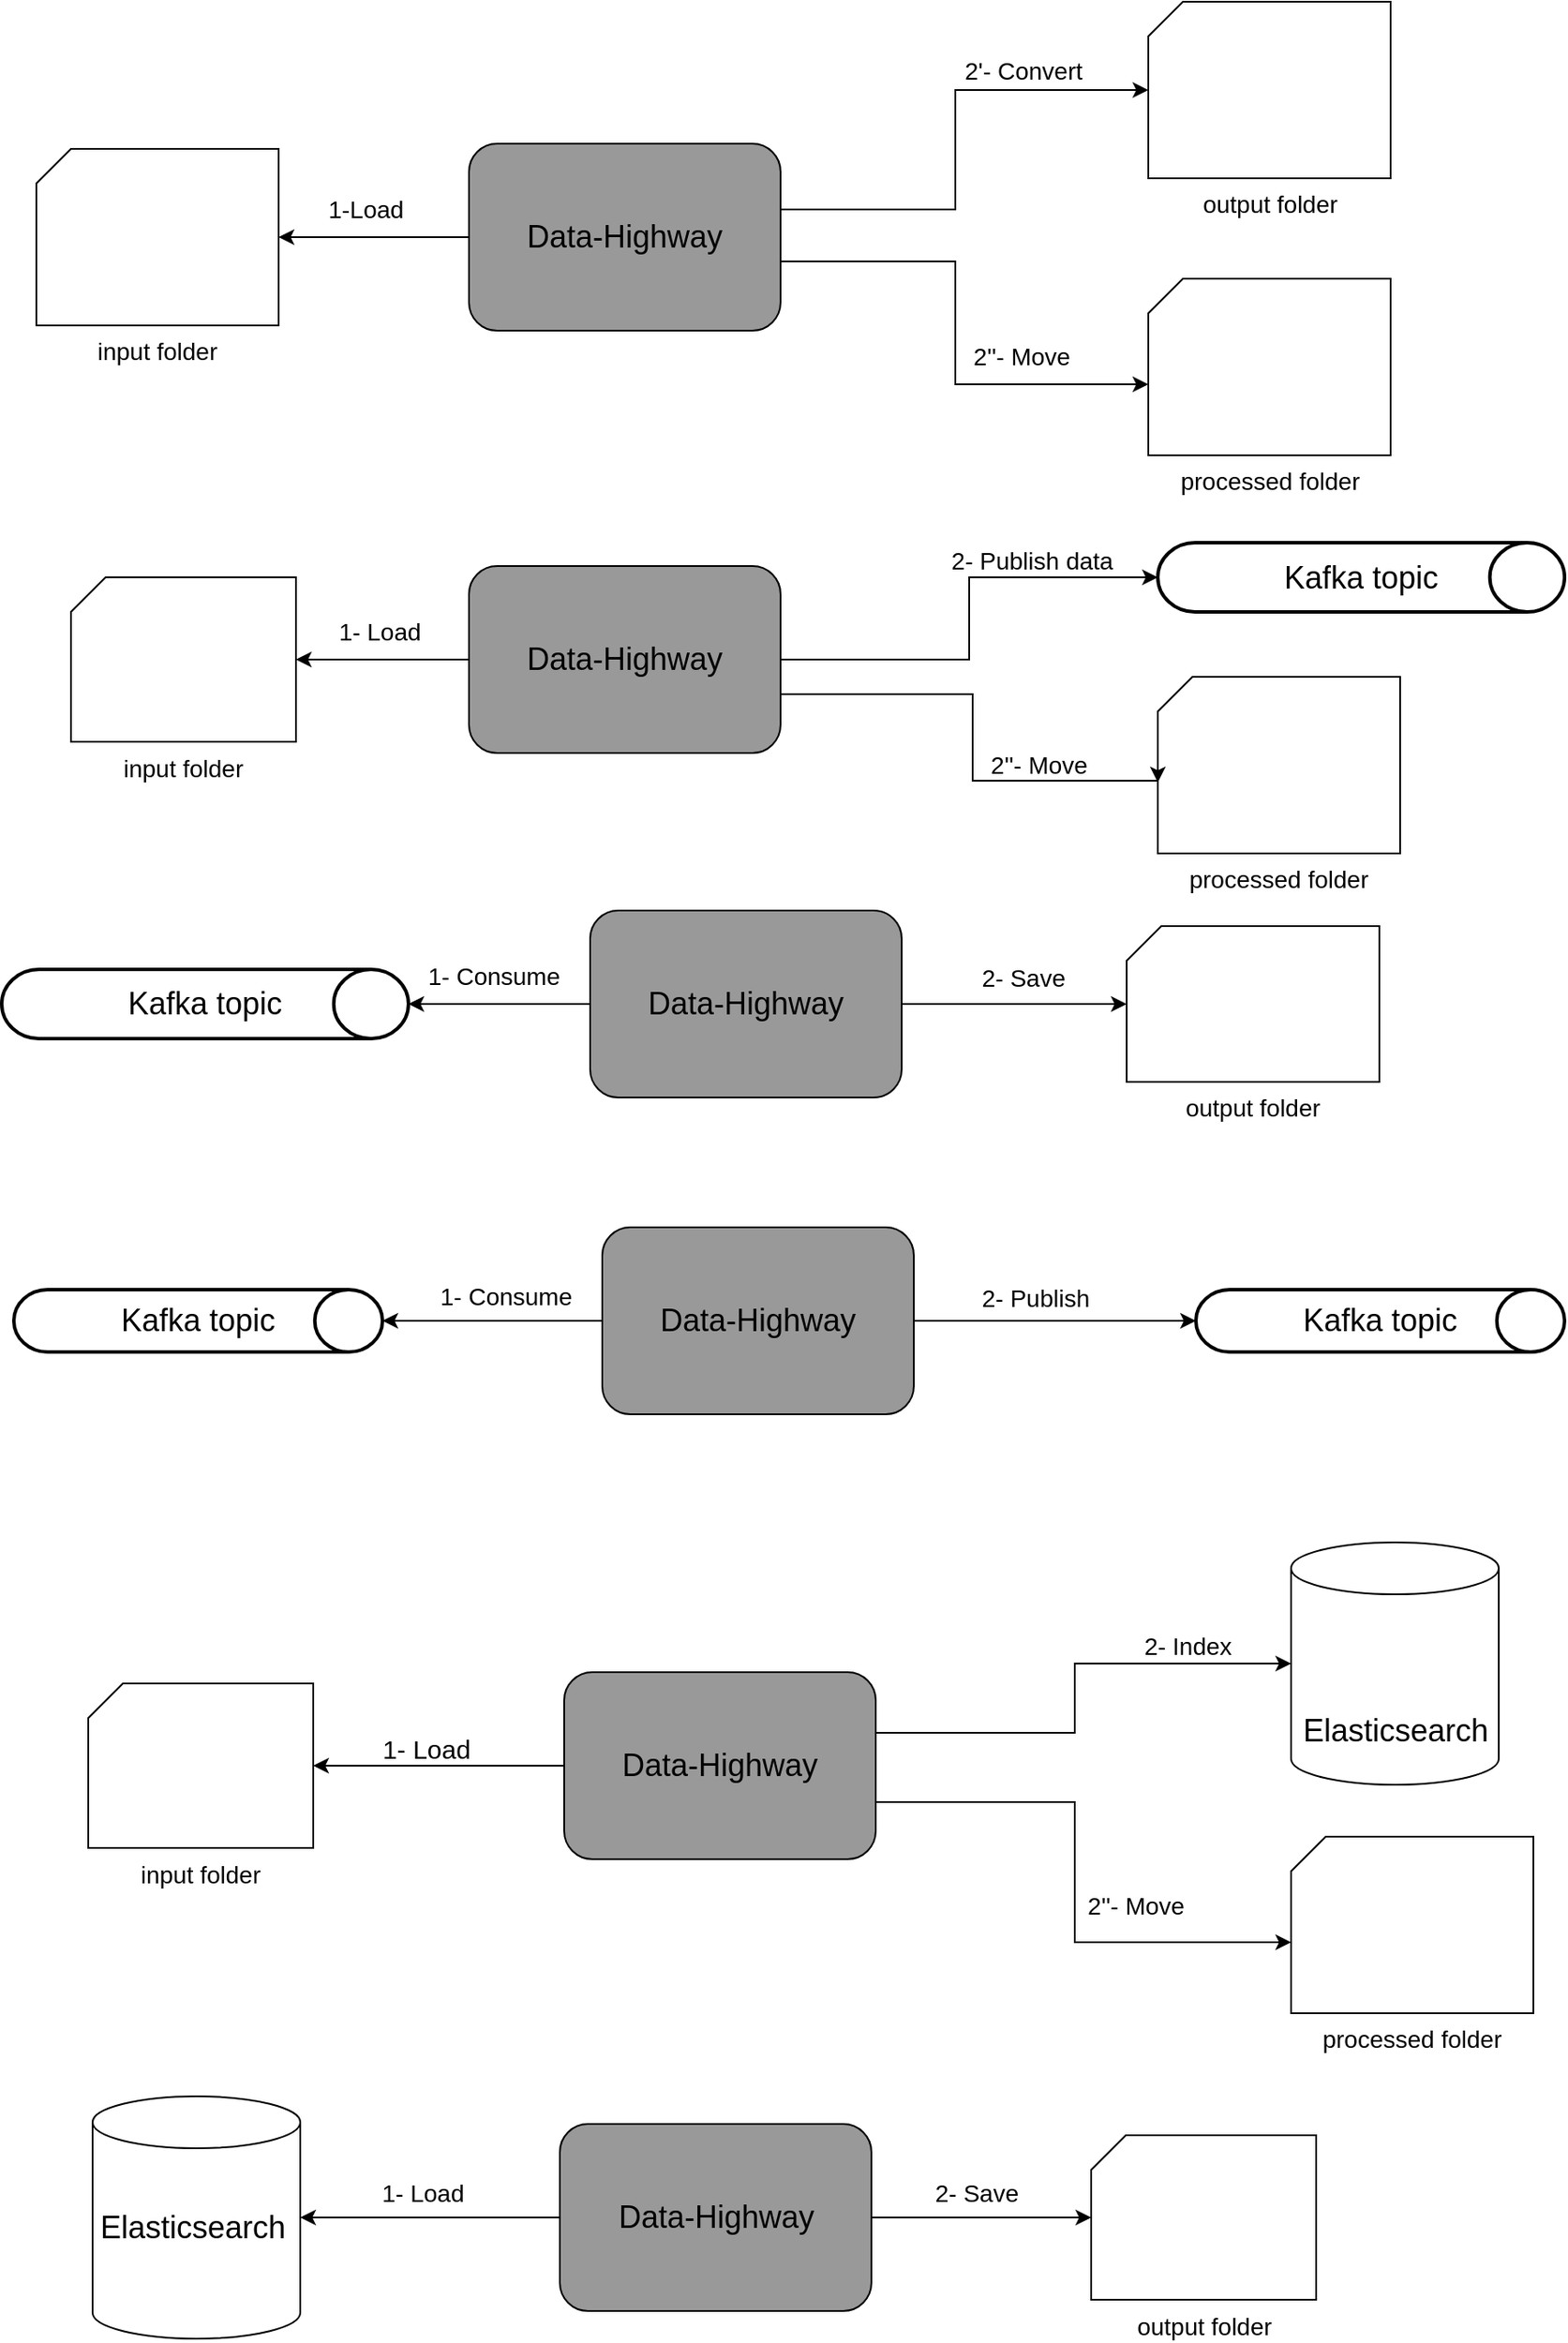 <mxfile version="14.9.3" type="device"><diagram id="F10wvaURb2_YnNM8vk-V" name="Page-1"><mxGraphModel dx="1350" dy="793" grid="1" gridSize="10" guides="1" tooltips="1" connect="1" arrows="1" fold="1" page="1" pageScale="1" pageWidth="850" pageHeight="1100" math="0" shadow="0"><root><mxCell id="0"/><mxCell id="1" parent="0"/><mxCell id="DIjdER45JpJv1hppfUgC-3" style="edgeStyle=orthogonalEdgeStyle;rounded=0;orthogonalLoop=1;jettySize=auto;html=1;" parent="1" target="DIjdER45JpJv1hppfUgC-2" edge="1"><mxGeometry relative="1" as="geometry"><mxPoint x="460" y="150" as="sourcePoint"/><Array as="points"><mxPoint x="460" y="150"/><mxPoint x="571" y="150"/><mxPoint x="571" y="81"/></Array></mxGeometry></mxCell><mxCell id="DIjdER45JpJv1hppfUgC-2" value="&lt;font style=&quot;font-size: 14px&quot;&gt;output folder&lt;/font&gt;" style="verticalLabelPosition=bottom;verticalAlign=top;html=1;shape=card;whiteSpace=wrap;size=20;arcSize=12;" parent="1" vertex="1"><mxGeometry x="682.5" y="30" width="140" height="102" as="geometry"/></mxCell><mxCell id="DIjdER45JpJv1hppfUgC-4" value="&lt;font style=&quot;font-size: 14px&quot;&gt;2'- Convert&lt;/font&gt;" style="text;html=1;align=center;verticalAlign=middle;resizable=0;points=[];autosize=1;" parent="1" vertex="1"><mxGeometry x="570" y="60" width="80" height="20" as="geometry"/></mxCell><mxCell id="DIjdER45JpJv1hppfUgC-8" value="&lt;font style=&quot;font-size: 14px&quot;&gt;2''- Move&lt;/font&gt;" style="text;html=1;align=center;verticalAlign=middle;resizable=0;points=[];autosize=1;" parent="1" vertex="1"><mxGeometry x="574" y="225" width="70" height="20" as="geometry"/></mxCell><mxCell id="DIjdER45JpJv1hppfUgC-9" value="&lt;font style=&quot;font-size: 18px&quot;&gt;Kafka topic&lt;/font&gt;" style="strokeWidth=2;html=1;shape=mxgraph.flowchart.direct_data;whiteSpace=wrap;" parent="1" vertex="1"><mxGeometry x="688" y="342.5" width="235" height="40" as="geometry"/></mxCell><mxCell id="DIjdER45JpJv1hppfUgC-12" style="edgeStyle=orthogonalEdgeStyle;rounded=0;orthogonalLoop=1;jettySize=auto;html=1;" parent="1" source="DIjdER45JpJv1hppfUgC-25" target="DIjdER45JpJv1hppfUgC-9" edge="1"><mxGeometry relative="1" as="geometry"/></mxCell><mxCell id="DIjdER45JpJv1hppfUgC-11" value="&lt;font style=&quot;font-size: 14px&quot;&gt;input folder&lt;/font&gt;" style="verticalLabelPosition=bottom;verticalAlign=top;html=1;shape=card;whiteSpace=wrap;size=20;arcSize=12;" parent="1" vertex="1"><mxGeometry x="60" y="362.5" width="130" height="95" as="geometry"/></mxCell><mxCell id="DIjdER45JpJv1hppfUgC-13" value="&lt;font style=&quot;font-size: 18px&quot;&gt;Kafka topic&lt;/font&gt;" style="strokeWidth=2;html=1;shape=mxgraph.flowchart.direct_data;whiteSpace=wrap;" parent="1" vertex="1"><mxGeometry x="20" y="589" width="235" height="40" as="geometry"/></mxCell><mxCell id="DIjdER45JpJv1hppfUgC-14" style="edgeStyle=orthogonalEdgeStyle;rounded=0;orthogonalLoop=1;jettySize=auto;html=1;exitX=1;exitY=0.5;exitDx=0;exitDy=0;exitPerimeter=0;" parent="1" source="DIjdER45JpJv1hppfUgC-27" target="DIjdER45JpJv1hppfUgC-15" edge="1"><mxGeometry relative="1" as="geometry"><mxPoint x="294" y="594" as="sourcePoint"/></mxGeometry></mxCell><mxCell id="DIjdER45JpJv1hppfUgC-15" value="&lt;font style=&quot;font-size: 14px&quot;&gt;output folder&lt;/font&gt;" style="verticalLabelPosition=bottom;verticalAlign=top;html=1;shape=card;whiteSpace=wrap;size=20;arcSize=12;" parent="1" vertex="1"><mxGeometry x="670" y="564" width="146" height="90" as="geometry"/></mxCell><mxCell id="DIjdER45JpJv1hppfUgC-16" value="&lt;font style=&quot;font-size: 14px&quot;&gt;2- Publish data&lt;/font&gt;" style="text;html=1;align=center;verticalAlign=middle;resizable=0;points=[];autosize=1;" parent="1" vertex="1"><mxGeometry x="560" y="342.5" width="110" height="20" as="geometry"/></mxCell><mxCell id="DIjdER45JpJv1hppfUgC-17" value="&lt;font style=&quot;font-size: 14px&quot;&gt;1- Consume&lt;/font&gt;" style="text;html=1;align=center;verticalAlign=middle;resizable=0;points=[];autosize=1;" parent="1" vertex="1"><mxGeometry x="259" y="583" width="90" height="20" as="geometry"/></mxCell><mxCell id="DIjdER45JpJv1hppfUgC-18" value="&lt;font style=&quot;font-size: 14px&quot;&gt;input folder&lt;/font&gt;" style="verticalLabelPosition=bottom;verticalAlign=top;html=1;shape=card;whiteSpace=wrap;size=20;arcSize=12;" parent="1" vertex="1"><mxGeometry x="40" y="115" width="140" height="102" as="geometry"/></mxCell><mxCell id="DIjdER45JpJv1hppfUgC-19" value="&lt;font style=&quot;font-size: 14px&quot;&gt;processed folder&lt;/font&gt;" style="verticalLabelPosition=bottom;verticalAlign=top;html=1;shape=card;whiteSpace=wrap;size=20;arcSize=12;" parent="1" vertex="1"><mxGeometry x="682.5" y="190" width="140" height="102" as="geometry"/></mxCell><mxCell id="DIjdER45JpJv1hppfUgC-21" style="edgeStyle=orthogonalEdgeStyle;rounded=0;orthogonalLoop=1;jettySize=auto;html=1;entryX=0;entryY=0;entryDx=0;entryDy=61;entryPerimeter=0;" parent="1" target="DIjdER45JpJv1hppfUgC-19" edge="1"><mxGeometry relative="1" as="geometry"><mxPoint x="460" y="180" as="sourcePoint"/><mxPoint x="570" y="240" as="targetPoint"/><Array as="points"><mxPoint x="460" y="180"/><mxPoint x="571" y="180"/><mxPoint x="571" y="251"/></Array></mxGeometry></mxCell><mxCell id="DIjdER45JpJv1hppfUgC-23" style="edgeStyle=orthogonalEdgeStyle;rounded=0;orthogonalLoop=1;jettySize=auto;html=1;entryX=1;entryY=0.5;entryDx=0;entryDy=0;entryPerimeter=0;" parent="1" source="DIjdER45JpJv1hppfUgC-22" target="DIjdER45JpJv1hppfUgC-18" edge="1"><mxGeometry relative="1" as="geometry"/></mxCell><mxCell id="DIjdER45JpJv1hppfUgC-22" value="&lt;font style=&quot;font-size: 18px&quot;&gt;Data-Highway&lt;/font&gt;" style="rounded=1;whiteSpace=wrap;html=1;fillColor=#999999;" parent="1" vertex="1"><mxGeometry x="290" y="112" width="180" height="108" as="geometry"/></mxCell><mxCell id="DIjdER45JpJv1hppfUgC-24" value="&lt;font style=&quot;font-size: 14px&quot;&gt;1-Load&lt;/font&gt;" style="text;html=1;align=center;verticalAlign=middle;resizable=0;points=[];autosize=1;" parent="1" vertex="1"><mxGeometry x="200" y="140" width="60" height="20" as="geometry"/></mxCell><mxCell id="DKGWi6vxhXOXM3L-PrIu-2" style="edgeStyle=orthogonalEdgeStyle;rounded=0;orthogonalLoop=1;jettySize=auto;html=1;exitX=0;exitY=0.5;exitDx=0;exitDy=0;" parent="1" source="DIjdER45JpJv1hppfUgC-25" target="DIjdER45JpJv1hppfUgC-11" edge="1"><mxGeometry relative="1" as="geometry"/></mxCell><mxCell id="DIjdER45JpJv1hppfUgC-25" value="&lt;font style=&quot;font-size: 18px&quot;&gt;Data-Highway&lt;/font&gt;" style="rounded=1;whiteSpace=wrap;html=1;fillColor=#999999;" parent="1" vertex="1"><mxGeometry x="290" y="356" width="180" height="108" as="geometry"/></mxCell><mxCell id="DKGWi6vxhXOXM3L-PrIu-3" style="edgeStyle=orthogonalEdgeStyle;rounded=0;orthogonalLoop=1;jettySize=auto;html=1;entryX=1;entryY=0.5;entryDx=0;entryDy=0;entryPerimeter=0;" parent="1" source="DIjdER45JpJv1hppfUgC-27" target="DIjdER45JpJv1hppfUgC-13" edge="1"><mxGeometry relative="1" as="geometry"/></mxCell><mxCell id="DIjdER45JpJv1hppfUgC-27" value="&lt;font style=&quot;font-size: 18px&quot;&gt;Data-Highway&lt;/font&gt;" style="rounded=1;whiteSpace=wrap;html=1;fillColor=#999999;" parent="1" vertex="1"><mxGeometry x="360" y="555" width="180" height="108" as="geometry"/></mxCell><mxCell id="DIjdER45JpJv1hppfUgC-29" value="&lt;font style=&quot;font-size: 14px&quot;&gt;1- Load&amp;nbsp;&lt;/font&gt;" style="text;html=1;align=center;verticalAlign=middle;resizable=0;points=[];autosize=1;" parent="1" vertex="1"><mxGeometry x="205" y="384" width="70" height="20" as="geometry"/></mxCell><mxCell id="DIjdER45JpJv1hppfUgC-30" value="&lt;font style=&quot;font-size: 14px&quot;&gt;2- Save&lt;/font&gt;" style="text;html=1;align=center;verticalAlign=middle;resizable=0;points=[];autosize=1;" parent="1" vertex="1"><mxGeometry x="580" y="584" width="60" height="20" as="geometry"/></mxCell><mxCell id="DIjdER45JpJv1hppfUgC-31" value="&lt;font style=&quot;font-size: 18px&quot;&gt;Kafka topic&lt;/font&gt;" style="strokeWidth=2;html=1;shape=mxgraph.flowchart.direct_data;whiteSpace=wrap;" parent="1" vertex="1"><mxGeometry x="27" y="774" width="213" height="36" as="geometry"/></mxCell><mxCell id="DIjdER45JpJv1hppfUgC-32" style="edgeStyle=orthogonalEdgeStyle;rounded=0;orthogonalLoop=1;jettySize=auto;html=1;exitX=1;exitY=0.5;exitDx=0;exitDy=0;exitPerimeter=0;entryX=0;entryY=0.5;entryDx=0;entryDy=0;entryPerimeter=0;" parent="1" source="DIjdER45JpJv1hppfUgC-35" target="DIjdER45JpJv1hppfUgC-38" edge="1"><mxGeometry relative="1" as="geometry"><mxPoint x="301" y="779" as="sourcePoint"/><mxPoint x="677" y="794" as="targetPoint"/></mxGeometry></mxCell><mxCell id="DIjdER45JpJv1hppfUgC-34" value="&lt;font style=&quot;font-size: 14px&quot;&gt;1- Consume&lt;/font&gt;" style="text;html=1;align=center;verticalAlign=middle;resizable=0;points=[];autosize=1;" parent="1" vertex="1"><mxGeometry x="266" y="768" width="90" height="20" as="geometry"/></mxCell><mxCell id="DKGWi6vxhXOXM3L-PrIu-4" style="edgeStyle=orthogonalEdgeStyle;rounded=0;orthogonalLoop=1;jettySize=auto;html=1;exitX=0;exitY=0.5;exitDx=0;exitDy=0;entryX=1;entryY=0.5;entryDx=0;entryDy=0;entryPerimeter=0;" parent="1" source="DIjdER45JpJv1hppfUgC-35" target="DIjdER45JpJv1hppfUgC-31" edge="1"><mxGeometry relative="1" as="geometry"/></mxCell><mxCell id="DIjdER45JpJv1hppfUgC-35" value="&lt;font style=&quot;font-size: 18px&quot;&gt;Data-Highway&lt;/font&gt;" style="rounded=1;whiteSpace=wrap;html=1;fillColor=#999999;" parent="1" vertex="1"><mxGeometry x="367" y="738" width="180" height="108" as="geometry"/></mxCell><mxCell id="DIjdER45JpJv1hppfUgC-37" value="&lt;font style=&quot;font-size: 14px&quot;&gt;2- Publish&lt;/font&gt;" style="text;html=1;align=center;verticalAlign=middle;resizable=0;points=[];autosize=1;" parent="1" vertex="1"><mxGeometry x="577" y="769" width="80" height="20" as="geometry"/></mxCell><mxCell id="DIjdER45JpJv1hppfUgC-38" value="&lt;font style=&quot;font-size: 18px&quot;&gt;Kafka topic&lt;/font&gt;" style="strokeWidth=2;html=1;shape=mxgraph.flowchart.direct_data;whiteSpace=wrap;" parent="1" vertex="1"><mxGeometry x="710" y="774" width="213" height="36" as="geometry"/></mxCell><mxCell id="DKGWi6vxhXOXM3L-PrIu-5" value="" style="shape=cylinder3;whiteSpace=wrap;html=1;boundedLbl=1;backgroundOutline=1;size=15;" parent="1" vertex="1"><mxGeometry x="765" y="920" width="120" height="140" as="geometry"/></mxCell><mxCell id="DKGWi6vxhXOXM3L-PrIu-6" value="&lt;font style=&quot;font-size: 18px&quot;&gt;Elasticsearch&lt;/font&gt;" style="text;html=1;align=center;verticalAlign=middle;resizable=0;points=[];autosize=1;" parent="1" vertex="1"><mxGeometry x="765" y="1019" width="120" height="20" as="geometry"/></mxCell><mxCell id="DKGWi6vxhXOXM3L-PrIu-8" style="edgeStyle=orthogonalEdgeStyle;rounded=0;orthogonalLoop=1;jettySize=auto;html=1;entryX=0;entryY=0.5;entryDx=0;entryDy=0;entryPerimeter=0;" parent="1" source="DKGWi6vxhXOXM3L-PrIu-7" target="DKGWi6vxhXOXM3L-PrIu-5" edge="1"><mxGeometry relative="1" as="geometry"><Array as="points"><mxPoint x="640" y="1030"/><mxPoint x="640" y="990"/></Array></mxGeometry></mxCell><mxCell id="DKGWi6vxhXOXM3L-PrIu-7" value="&lt;font style=&quot;font-size: 18px&quot;&gt;Data-Highway&lt;/font&gt;" style="rounded=1;whiteSpace=wrap;html=1;fillColor=#999999;" parent="1" vertex="1"><mxGeometry x="345" y="995" width="180" height="108" as="geometry"/></mxCell><mxCell id="DKGWi6vxhXOXM3L-PrIu-9" value="&lt;font style=&quot;font-size: 14px&quot;&gt;2- Index&lt;/font&gt;" style="text;html=1;align=center;verticalAlign=middle;resizable=0;points=[];autosize=1;" parent="1" vertex="1"><mxGeometry x="670" y="970" width="70" height="20" as="geometry"/></mxCell><mxCell id="DKGWi6vxhXOXM3L-PrIu-10" value="&lt;font style=&quot;font-size: 14px&quot;&gt;input folder&lt;/font&gt;" style="verticalLabelPosition=bottom;verticalAlign=top;html=1;shape=card;whiteSpace=wrap;size=20;arcSize=12;" parent="1" vertex="1"><mxGeometry x="70" y="1001.5" width="130" height="95" as="geometry"/></mxCell><mxCell id="DKGWi6vxhXOXM3L-PrIu-11" style="edgeStyle=orthogonalEdgeStyle;rounded=0;orthogonalLoop=1;jettySize=auto;html=1;" parent="1" source="DKGWi6vxhXOXM3L-PrIu-7" target="DKGWi6vxhXOXM3L-PrIu-10" edge="1"><mxGeometry relative="1" as="geometry"><mxPoint x="300" y="1049" as="sourcePoint"/></mxGeometry></mxCell><mxCell id="DKGWi6vxhXOXM3L-PrIu-12" value="&lt;font style=&quot;font-size: 15px&quot;&gt;1- Load&lt;/font&gt;" style="text;html=1;align=center;verticalAlign=middle;resizable=0;points=[];autosize=1;" parent="1" vertex="1"><mxGeometry x="230" y="1029" width="70" height="20" as="geometry"/></mxCell><mxCell id="dCnAp-vJwdyd0kNVElYG-1" value="" style="shape=cylinder3;whiteSpace=wrap;html=1;boundedLbl=1;backgroundOutline=1;size=15;" parent="1" vertex="1"><mxGeometry x="72.5" y="1240" width="120" height="140" as="geometry"/></mxCell><mxCell id="dCnAp-vJwdyd0kNVElYG-2" value="&lt;font style=&quot;font-size: 18px&quot;&gt;Elasticsearch&lt;/font&gt;" style="text;html=1;align=center;verticalAlign=middle;resizable=0;points=[];autosize=1;" parent="1" vertex="1"><mxGeometry x="70" y="1306" width="120" height="20" as="geometry"/></mxCell><mxCell id="dCnAp-vJwdyd0kNVElYG-6" style="edgeStyle=orthogonalEdgeStyle;rounded=0;orthogonalLoop=1;jettySize=auto;html=1;" parent="1" source="dCnAp-vJwdyd0kNVElYG-3" target="dCnAp-vJwdyd0kNVElYG-4" edge="1"><mxGeometry relative="1" as="geometry"/></mxCell><mxCell id="dCnAp-vJwdyd0kNVElYG-9" style="edgeStyle=orthogonalEdgeStyle;rounded=0;orthogonalLoop=1;jettySize=auto;html=1;exitX=0;exitY=0.5;exitDx=0;exitDy=0;entryX=1;entryY=0.5;entryDx=0;entryDy=0;entryPerimeter=0;" parent="1" source="dCnAp-vJwdyd0kNVElYG-3" target="dCnAp-vJwdyd0kNVElYG-1" edge="1"><mxGeometry relative="1" as="geometry"/></mxCell><mxCell id="dCnAp-vJwdyd0kNVElYG-3" value="&lt;font style=&quot;font-size: 18px&quot;&gt;Data-Highway&lt;/font&gt;" style="rounded=1;whiteSpace=wrap;html=1;fillColor=#999999;" parent="1" vertex="1"><mxGeometry x="342.5" y="1256" width="180" height="108" as="geometry"/></mxCell><mxCell id="dCnAp-vJwdyd0kNVElYG-4" value="&lt;font style=&quot;font-size: 14px&quot;&gt;output folder&lt;/font&gt;" style="verticalLabelPosition=bottom;verticalAlign=top;html=1;shape=card;whiteSpace=wrap;size=20;arcSize=12;" parent="1" vertex="1"><mxGeometry x="649.5" y="1262.5" width="130" height="95" as="geometry"/></mxCell><mxCell id="dCnAp-vJwdyd0kNVElYG-7" value="&lt;font style=&quot;font-size: 14px&quot;&gt;1- Load&lt;/font&gt;" style="text;html=1;align=center;verticalAlign=middle;resizable=0;points=[];autosize=1;" parent="1" vertex="1"><mxGeometry x="232.5" y="1286" width="60" height="20" as="geometry"/></mxCell><mxCell id="dCnAp-vJwdyd0kNVElYG-8" value="&lt;font style=&quot;font-size: 14px&quot;&gt;2- Save&lt;/font&gt;" style="text;html=1;align=center;verticalAlign=middle;resizable=0;points=[];autosize=1;" parent="1" vertex="1"><mxGeometry x="552.5" y="1286" width="60" height="20" as="geometry"/></mxCell><mxCell id="ILHUYPU9Rq-sl5ISpis8-1" value="&lt;font style=&quot;font-size: 14px&quot;&gt;2''- Move&lt;/font&gt;" style="text;html=1;align=center;verticalAlign=middle;resizable=0;points=[];autosize=1;" vertex="1" parent="1"><mxGeometry x="584" y="461" width="70" height="20" as="geometry"/></mxCell><mxCell id="ILHUYPU9Rq-sl5ISpis8-2" value="&lt;font style=&quot;font-size: 14px&quot;&gt;processed folder&lt;/font&gt;" style="verticalLabelPosition=bottom;verticalAlign=top;html=1;shape=card;whiteSpace=wrap;size=20;arcSize=12;" vertex="1" parent="1"><mxGeometry x="688" y="420" width="140" height="102" as="geometry"/></mxCell><mxCell id="ILHUYPU9Rq-sl5ISpis8-3" style="edgeStyle=orthogonalEdgeStyle;rounded=0;orthogonalLoop=1;jettySize=auto;html=1;entryX=0;entryY=0;entryDx=0;entryDy=61;entryPerimeter=0;" edge="1" parent="1" target="ILHUYPU9Rq-sl5ISpis8-2"><mxGeometry relative="1" as="geometry"><mxPoint x="470" y="430" as="sourcePoint"/><mxPoint x="580" y="490" as="targetPoint"/><Array as="points"><mxPoint x="581" y="430"/><mxPoint x="581" y="480"/></Array></mxGeometry></mxCell><mxCell id="ILHUYPU9Rq-sl5ISpis8-4" value="&lt;font style=&quot;font-size: 14px&quot;&gt;2''- Move&lt;/font&gt;" style="text;html=1;align=center;verticalAlign=middle;resizable=0;points=[];autosize=1;" vertex="1" parent="1"><mxGeometry x="640" y="1120" width="70" height="20" as="geometry"/></mxCell><mxCell id="ILHUYPU9Rq-sl5ISpis8-5" value="&lt;font style=&quot;font-size: 14px&quot;&gt;processed folder&lt;/font&gt;" style="verticalLabelPosition=bottom;verticalAlign=top;html=1;shape=card;whiteSpace=wrap;size=20;arcSize=12;" vertex="1" parent="1"><mxGeometry x="765" y="1090" width="140" height="102" as="geometry"/></mxCell><mxCell id="ILHUYPU9Rq-sl5ISpis8-6" style="edgeStyle=orthogonalEdgeStyle;rounded=0;orthogonalLoop=1;jettySize=auto;html=1;entryX=0;entryY=0;entryDx=0;entryDy=61;entryPerimeter=0;" edge="1" parent="1" target="ILHUYPU9Rq-sl5ISpis8-5"><mxGeometry relative="1" as="geometry"><mxPoint x="525" y="1079" as="sourcePoint"/><mxPoint x="635" y="1139" as="targetPoint"/><Array as="points"><mxPoint x="525" y="1070"/><mxPoint x="640" y="1070"/><mxPoint x="640" y="1151"/></Array></mxGeometry></mxCell></root></mxGraphModel></diagram></mxfile>